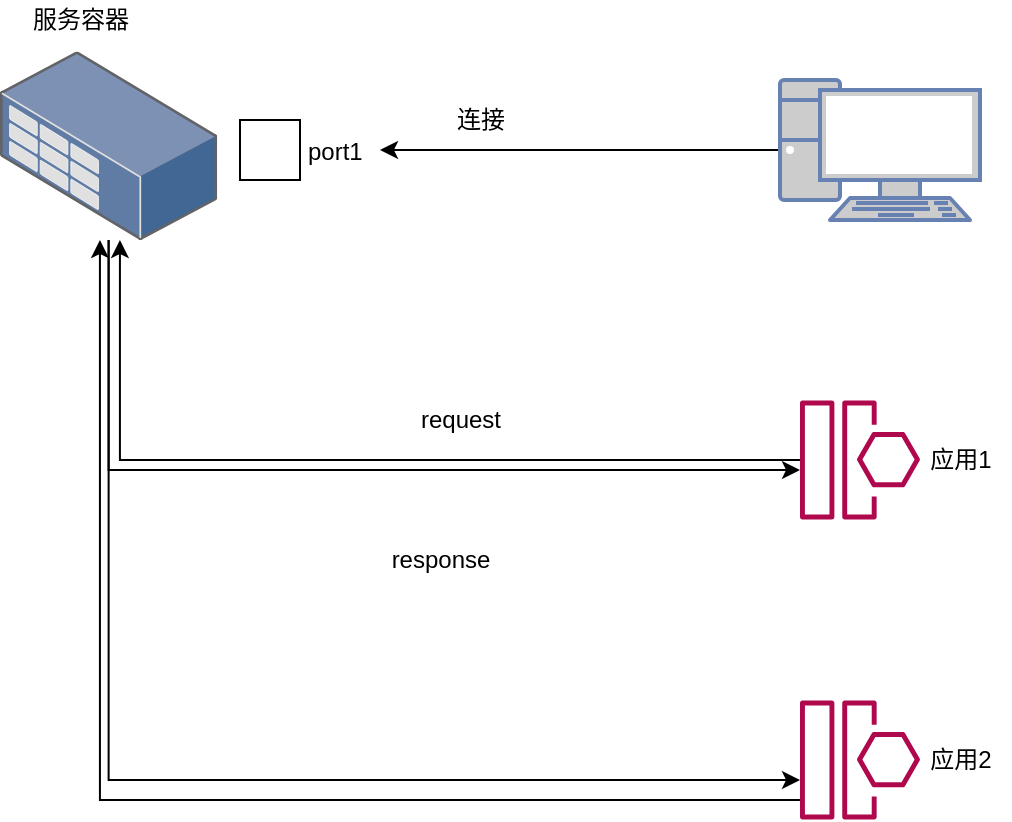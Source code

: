 <mxfile version="17.4.3" type="github">
  <diagram id="G8KPQ9NOTwhKrYpHMORL" name="Page-1">
    <mxGraphModel dx="1111" dy="907" grid="1" gridSize="10" guides="1" tooltips="1" connect="1" arrows="1" fold="1" page="1" pageScale="1" pageWidth="1169" pageHeight="827" math="0" shadow="0">
      <root>
        <mxCell id="0" />
        <mxCell id="1" parent="0" />
        <mxCell id="pjpAzNyuVV7gpyLH4Vfi-19" style="edgeStyle=orthogonalEdgeStyle;rounded=0;orthogonalLoop=1;jettySize=auto;html=1;" edge="1" parent="1" source="pjpAzNyuVV7gpyLH4Vfi-5">
          <mxGeometry relative="1" as="geometry">
            <mxPoint x="400" y="195" as="targetPoint" />
          </mxGeometry>
        </mxCell>
        <mxCell id="pjpAzNyuVV7gpyLH4Vfi-5" value="" style="fontColor=#0066CC;verticalAlign=top;verticalLabelPosition=bottom;labelPosition=center;align=center;html=1;outlineConnect=0;fillColor=#CCCCCC;strokeColor=#6881B3;gradientColor=none;gradientDirection=north;strokeWidth=2;shape=mxgraph.networks.pc;" vertex="1" parent="1">
          <mxGeometry x="600" y="160" width="100" height="70" as="geometry" />
        </mxCell>
        <mxCell id="pjpAzNyuVV7gpyLH4Vfi-20" style="edgeStyle=elbowEdgeStyle;rounded=0;orthogonalLoop=1;jettySize=auto;html=1;elbow=vertical;" edge="1" parent="1" source="pjpAzNyuVV7gpyLH4Vfi-8" target="pjpAzNyuVV7gpyLH4Vfi-12">
          <mxGeometry relative="1" as="geometry">
            <Array as="points">
              <mxPoint x="440" y="355" />
            </Array>
          </mxGeometry>
        </mxCell>
        <mxCell id="pjpAzNyuVV7gpyLH4Vfi-22" style="edgeStyle=elbowEdgeStyle;rounded=0;orthogonalLoop=1;jettySize=auto;elbow=vertical;html=1;" edge="1" parent="1" source="pjpAzNyuVV7gpyLH4Vfi-8" target="pjpAzNyuVV7gpyLH4Vfi-13">
          <mxGeometry relative="1" as="geometry">
            <Array as="points">
              <mxPoint x="420" y="510" />
            </Array>
          </mxGeometry>
        </mxCell>
        <mxCell id="pjpAzNyuVV7gpyLH4Vfi-8" value="" style="points=[];aspect=fixed;html=1;align=center;shadow=0;dashed=0;image;image=img/lib/allied_telesis/storage/Datacenter_Server_Rack_Storage_Unit_Small.svg;" vertex="1" parent="1">
          <mxGeometry x="210" y="145.7" width="108.62" height="94.3" as="geometry" />
        </mxCell>
        <mxCell id="pjpAzNyuVV7gpyLH4Vfi-24" style="edgeStyle=elbowEdgeStyle;rounded=0;orthogonalLoop=1;jettySize=auto;elbow=vertical;html=1;entryX=0.552;entryY=1;entryDx=0;entryDy=0;entryPerimeter=0;" edge="1" parent="1" source="pjpAzNyuVV7gpyLH4Vfi-12" target="pjpAzNyuVV7gpyLH4Vfi-8">
          <mxGeometry relative="1" as="geometry">
            <Array as="points">
              <mxPoint x="270" y="350" />
            </Array>
          </mxGeometry>
        </mxCell>
        <mxCell id="pjpAzNyuVV7gpyLH4Vfi-12" value="" style="sketch=0;outlineConnect=0;fontColor=#232F3E;gradientColor=none;fillColor=#B0084D;strokeColor=none;dashed=0;verticalLabelPosition=bottom;verticalAlign=top;align=center;html=1;fontSize=12;fontStyle=0;aspect=fixed;pointerEvents=1;shape=mxgraph.aws4.event_resource;" vertex="1" parent="1">
          <mxGeometry x="610" y="320" width="60" height="60" as="geometry" />
        </mxCell>
        <mxCell id="pjpAzNyuVV7gpyLH4Vfi-27" style="edgeStyle=elbowEdgeStyle;rounded=0;orthogonalLoop=1;jettySize=auto;elbow=vertical;html=1;entryX=0.46;entryY=1;entryDx=0;entryDy=0;entryPerimeter=0;" edge="1" parent="1" source="pjpAzNyuVV7gpyLH4Vfi-13" target="pjpAzNyuVV7gpyLH4Vfi-8">
          <mxGeometry relative="1" as="geometry">
            <Array as="points">
              <mxPoint x="420" y="520" />
            </Array>
          </mxGeometry>
        </mxCell>
        <mxCell id="pjpAzNyuVV7gpyLH4Vfi-13" value="" style="sketch=0;outlineConnect=0;fontColor=#232F3E;gradientColor=none;fillColor=#B0084D;strokeColor=none;dashed=0;verticalLabelPosition=bottom;verticalAlign=top;align=center;html=1;fontSize=12;fontStyle=0;aspect=fixed;pointerEvents=1;shape=mxgraph.aws4.event_resource;" vertex="1" parent="1">
          <mxGeometry x="610" y="470" width="60" height="60" as="geometry" />
        </mxCell>
        <mxCell id="pjpAzNyuVV7gpyLH4Vfi-18" value="port1" style="fontStyle=0;labelPosition=right;verticalLabelPosition=middle;align=left;verticalAlign=middle;spacingLeft=2;" vertex="1" parent="1">
          <mxGeometry x="330" y="180" width="30" height="30" as="geometry" />
        </mxCell>
        <mxCell id="pjpAzNyuVV7gpyLH4Vfi-28" value="连接" style="text;html=1;align=center;verticalAlign=middle;resizable=0;points=[];autosize=1;strokeColor=none;fillColor=none;" vertex="1" parent="1">
          <mxGeometry x="430" y="170" width="40" height="20" as="geometry" />
        </mxCell>
        <mxCell id="pjpAzNyuVV7gpyLH4Vfi-29" value="应用1" style="text;html=1;align=center;verticalAlign=middle;resizable=0;points=[];autosize=1;strokeColor=none;fillColor=none;" vertex="1" parent="1">
          <mxGeometry x="665" y="340" width="50" height="20" as="geometry" />
        </mxCell>
        <mxCell id="pjpAzNyuVV7gpyLH4Vfi-30" value="应用2" style="text;html=1;align=center;verticalAlign=middle;resizable=0;points=[];autosize=1;strokeColor=none;fillColor=none;" vertex="1" parent="1">
          <mxGeometry x="665" y="490" width="50" height="20" as="geometry" />
        </mxCell>
        <mxCell id="pjpAzNyuVV7gpyLH4Vfi-31" value="服务容器" style="text;html=1;align=center;verticalAlign=middle;resizable=0;points=[];autosize=1;strokeColor=none;fillColor=none;" vertex="1" parent="1">
          <mxGeometry x="220" y="120" width="60" height="20" as="geometry" />
        </mxCell>
        <mxCell id="pjpAzNyuVV7gpyLH4Vfi-32" value="request" style="text;html=1;align=center;verticalAlign=middle;resizable=0;points=[];autosize=1;strokeColor=none;fillColor=none;" vertex="1" parent="1">
          <mxGeometry x="410" y="320" width="60" height="20" as="geometry" />
        </mxCell>
        <mxCell id="pjpAzNyuVV7gpyLH4Vfi-33" value="response" style="text;html=1;align=center;verticalAlign=middle;resizable=0;points=[];autosize=1;strokeColor=none;fillColor=none;" vertex="1" parent="1">
          <mxGeometry x="400" y="390" width="60" height="20" as="geometry" />
        </mxCell>
      </root>
    </mxGraphModel>
  </diagram>
</mxfile>
